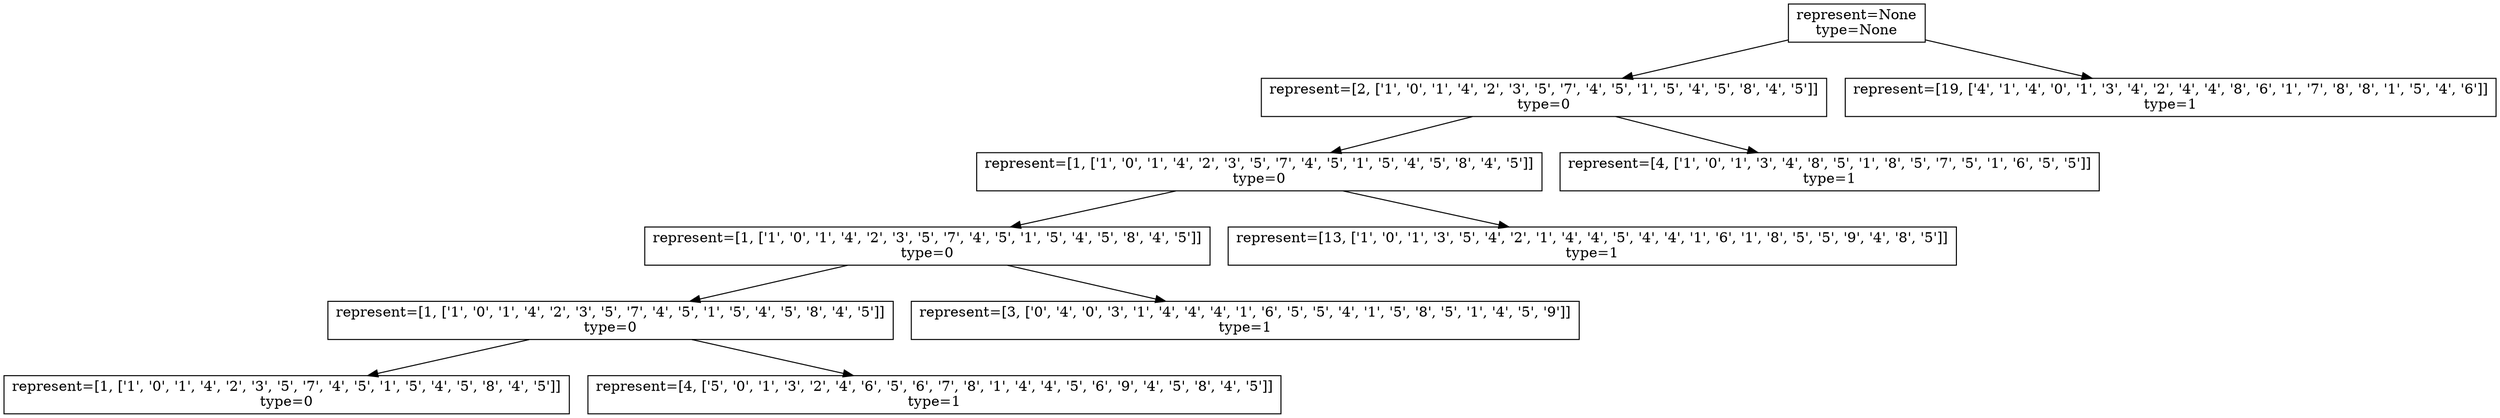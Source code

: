digraph G{
node [shape=box];
edge [fontname=helvetica];
0 [label=<represent=None<br/>type=None<br/>>];
2 [label=<represent=[2, ['1', '0', '1', '4', '2', '3', '5', '7', '4', '5', '1', '5', '4', '5', '8', '4', '5']]<br/>type=0<br/>>];
4 [label=<represent=[1, ['1', '0', '1', '4', '2', '3', '5', '7', '4', '5', '1', '5', '4', '5', '8', '4', '5']]<br/>type=0<br/>>];
6 [label=<represent=[1, ['1', '0', '1', '4', '2', '3', '5', '7', '4', '5', '1', '5', '4', '5', '8', '4', '5']]<br/>type=0<br/>>];
8 [label=<represent=[1, ['1', '0', '1', '4', '2', '3', '5', '7', '4', '5', '1', '5', '4', '5', '8', '4', '5']]<br/>type=0<br/>>];
10 [label=<represent=[1, ['1', '0', '1', '4', '2', '3', '5', '7', '4', '5', '1', '5', '4', '5', '8', '4', '5']]<br/>type=0<br/>>];
9 [label=<represent=[4, ['5', '0', '1', '3', '2', '4', '6', '5', '6', '7', '8', '1', '4', '4', '5', '6', '9', '4', '5', '8', '4', '5']]<br/>type=1<br/>>];
7 [label=<represent=[3, ['0', '4', '0', '3', '1', '4', '4', '4', '1', '6', '5', '5', '4', '1', '5', '8', '5', '1', '4', '5', '9']]<br/>type=1<br/>>];
5 [label=<represent=[13, ['1', '0', '1', '3', '5', '4', '2', '1', '4', '4', '5', '4', '4', '1', '6', '1', '8', '5', '5', '9', '4', '8', '5']]<br/>type=1<br/>>];
3 [label=<represent=[4, ['1', '0', '1', '3', '4', '8', '5', '1', '8', '5', '7', '5', '1', '6', '5', '5']]<br/>type=1<br/>>];
1 [label=<represent=[19, ['4', '1', '4', '0', '1', '3', '4', '2', '4', '4', '8', '6', '1', '7', '8', '8', '1', '5', '4', '6']]<br/>type=1<br/>>];
0 -> 1;
0 -> 2;
2 -> 3;
2 -> 4;
4 -> 5;
4 -> 6;
6 -> 7;
6 -> 8;
8 -> 9;
8 -> 10;
}